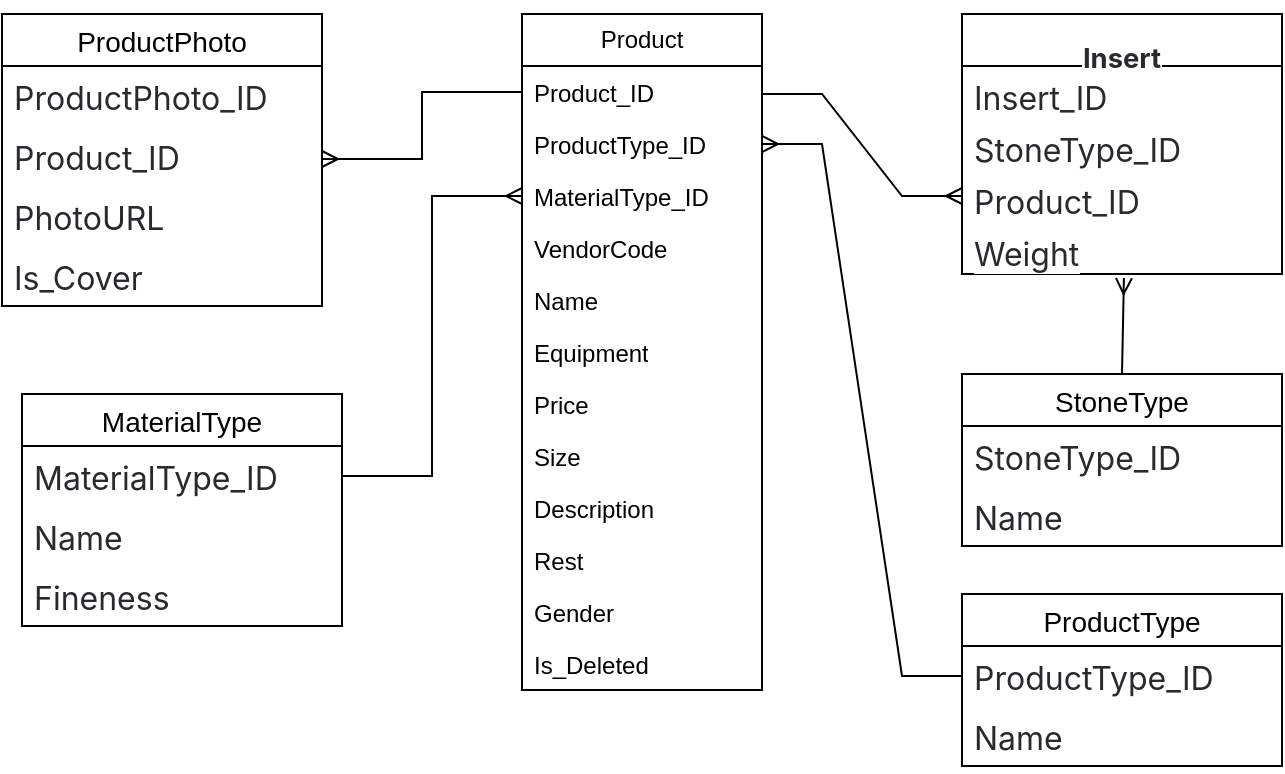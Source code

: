 <mxfile version="26.2.14">
  <diagram name="Страница — 1" id="51V-L8_QWCXgiba7Uz8u">
    <mxGraphModel dx="1426" dy="777" grid="1" gridSize="10" guides="1" tooltips="1" connect="1" arrows="1" fold="1" page="1" pageScale="1" pageWidth="827" pageHeight="1169" math="0" shadow="0">
      <root>
        <mxCell id="0" />
        <mxCell id="1" parent="0" />
        <mxCell id="J1NONQbhXP_OTNXAZTff-1" value="Product" style="swimlane;fontStyle=0;childLayout=stackLayout;horizontal=1;startSize=26;fillColor=none;horizontalStack=0;resizeParent=1;resizeParentMax=0;resizeLast=0;collapsible=1;marginBottom=0;whiteSpace=wrap;html=1;" vertex="1" parent="1">
          <mxGeometry x="290" y="130" width="120" height="338" as="geometry" />
        </mxCell>
        <mxCell id="J1NONQbhXP_OTNXAZTff-2" value="Product_ID&lt;span style=&quot;white-space: pre;&quot;&gt;&#x9;&lt;/span&gt;&lt;div&gt;&lt;br&gt;&lt;/div&gt;" style="text;strokeColor=none;fillColor=none;align=left;verticalAlign=top;spacingLeft=4;spacingRight=4;overflow=hidden;rotatable=0;points=[[0,0.5],[1,0.5]];portConstraint=eastwest;whiteSpace=wrap;html=1;" vertex="1" parent="J1NONQbhXP_OTNXAZTff-1">
          <mxGeometry y="26" width="120" height="26" as="geometry" />
        </mxCell>
        <mxCell id="J1NONQbhXP_OTNXAZTff-3" value="ProductType_ID" style="text;strokeColor=none;fillColor=none;align=left;verticalAlign=top;spacingLeft=4;spacingRight=4;overflow=hidden;rotatable=0;points=[[0,0.5],[1,0.5]];portConstraint=eastwest;whiteSpace=wrap;html=1;" vertex="1" parent="J1NONQbhXP_OTNXAZTff-1">
          <mxGeometry y="52" width="120" height="26" as="geometry" />
        </mxCell>
        <mxCell id="J1NONQbhXP_OTNXAZTff-4" value="MaterialType_ID" style="text;strokeColor=none;fillColor=none;align=left;verticalAlign=top;spacingLeft=4;spacingRight=4;overflow=hidden;rotatable=0;points=[[0,0.5],[1,0.5]];portConstraint=eastwest;whiteSpace=wrap;html=1;" vertex="1" parent="J1NONQbhXP_OTNXAZTff-1">
          <mxGeometry y="78" width="120" height="26" as="geometry" />
        </mxCell>
        <mxCell id="J1NONQbhXP_OTNXAZTff-10" value="VendorCode" style="text;strokeColor=none;fillColor=none;align=left;verticalAlign=top;spacingLeft=4;spacingRight=4;overflow=hidden;rotatable=0;points=[[0,0.5],[1,0.5]];portConstraint=eastwest;whiteSpace=wrap;html=1;" vertex="1" parent="J1NONQbhXP_OTNXAZTff-1">
          <mxGeometry y="104" width="120" height="26" as="geometry" />
        </mxCell>
        <mxCell id="J1NONQbhXP_OTNXAZTff-9" value="Name" style="text;strokeColor=none;fillColor=none;align=left;verticalAlign=top;spacingLeft=4;spacingRight=4;overflow=hidden;rotatable=0;points=[[0,0.5],[1,0.5]];portConstraint=eastwest;whiteSpace=wrap;html=1;" vertex="1" parent="J1NONQbhXP_OTNXAZTff-1">
          <mxGeometry y="130" width="120" height="26" as="geometry" />
        </mxCell>
        <mxCell id="J1NONQbhXP_OTNXAZTff-17" value="Equipment" style="text;strokeColor=none;fillColor=none;align=left;verticalAlign=top;spacingLeft=4;spacingRight=4;overflow=hidden;rotatable=0;points=[[0,0.5],[1,0.5]];portConstraint=eastwest;whiteSpace=wrap;html=1;" vertex="1" parent="J1NONQbhXP_OTNXAZTff-1">
          <mxGeometry y="156" width="120" height="26" as="geometry" />
        </mxCell>
        <mxCell id="J1NONQbhXP_OTNXAZTff-16" value="Price" style="text;strokeColor=none;fillColor=none;align=left;verticalAlign=top;spacingLeft=4;spacingRight=4;overflow=hidden;rotatable=0;points=[[0,0.5],[1,0.5]];portConstraint=eastwest;whiteSpace=wrap;html=1;" vertex="1" parent="J1NONQbhXP_OTNXAZTff-1">
          <mxGeometry y="182" width="120" height="26" as="geometry" />
        </mxCell>
        <mxCell id="J1NONQbhXP_OTNXAZTff-15" value="Size" style="text;strokeColor=none;fillColor=none;align=left;verticalAlign=top;spacingLeft=4;spacingRight=4;overflow=hidden;rotatable=0;points=[[0,0.5],[1,0.5]];portConstraint=eastwest;whiteSpace=wrap;html=1;" vertex="1" parent="J1NONQbhXP_OTNXAZTff-1">
          <mxGeometry y="208" width="120" height="26" as="geometry" />
        </mxCell>
        <mxCell id="J1NONQbhXP_OTNXAZTff-14" value="Description" style="text;strokeColor=none;fillColor=none;align=left;verticalAlign=top;spacingLeft=4;spacingRight=4;overflow=hidden;rotatable=0;points=[[0,0.5],[1,0.5]];portConstraint=eastwest;whiteSpace=wrap;html=1;" vertex="1" parent="J1NONQbhXP_OTNXAZTff-1">
          <mxGeometry y="234" width="120" height="26" as="geometry" />
        </mxCell>
        <mxCell id="J1NONQbhXP_OTNXAZTff-13" value="Rest" style="text;strokeColor=none;fillColor=none;align=left;verticalAlign=top;spacingLeft=4;spacingRight=4;overflow=hidden;rotatable=0;points=[[0,0.5],[1,0.5]];portConstraint=eastwest;whiteSpace=wrap;html=1;" vertex="1" parent="J1NONQbhXP_OTNXAZTff-1">
          <mxGeometry y="260" width="120" height="26" as="geometry" />
        </mxCell>
        <mxCell id="J1NONQbhXP_OTNXAZTff-12" value="Gender" style="text;strokeColor=none;fillColor=none;align=left;verticalAlign=top;spacingLeft=4;spacingRight=4;overflow=hidden;rotatable=0;points=[[0,0.5],[1,0.5]];portConstraint=eastwest;whiteSpace=wrap;html=1;" vertex="1" parent="J1NONQbhXP_OTNXAZTff-1">
          <mxGeometry y="286" width="120" height="26" as="geometry" />
        </mxCell>
        <mxCell id="J1NONQbhXP_OTNXAZTff-11" value="Is_Deleted" style="text;strokeColor=none;fillColor=none;align=left;verticalAlign=top;spacingLeft=4;spacingRight=4;overflow=hidden;rotatable=0;points=[[0,0.5],[1,0.5]];portConstraint=eastwest;whiteSpace=wrap;html=1;" vertex="1" parent="J1NONQbhXP_OTNXAZTff-1">
          <mxGeometry y="312" width="120" height="26" as="geometry" />
        </mxCell>
        <mxCell id="J1NONQbhXP_OTNXAZTff-18" value="ProductPhoto" style="swimlane;fontStyle=0;childLayout=stackLayout;horizontal=1;startSize=26;horizontalStack=0;resizeParent=1;resizeParentMax=0;resizeLast=0;collapsible=1;marginBottom=0;align=center;fontSize=14;" vertex="1" parent="1">
          <mxGeometry x="30" y="130" width="160" height="146" as="geometry" />
        </mxCell>
        <mxCell id="J1NONQbhXP_OTNXAZTff-19" value="&lt;span style=&quot;color: rgb(41, 42, 46); font-family: ui-sans-serif, -apple-system, BlinkMacSystemFont, &amp;quot;Segoe UI&amp;quot;, Ubuntu, &amp;quot;Helvetica Neue&amp;quot;, sans-serif; font-size: 16px; white-space-collapse: preserve; background-color: rgb(255, 255, 255);&quot;&gt;ProductPhoto_ID&lt;/span&gt;" style="text;strokeColor=none;fillColor=none;spacingLeft=4;spacingRight=4;overflow=hidden;rotatable=0;points=[[0,0.5],[1,0.5]];portConstraint=eastwest;fontSize=12;whiteSpace=wrap;html=1;" vertex="1" parent="J1NONQbhXP_OTNXAZTff-18">
          <mxGeometry y="26" width="160" height="30" as="geometry" />
        </mxCell>
        <mxCell id="J1NONQbhXP_OTNXAZTff-20" value="&lt;span style=&quot;color: rgb(41, 42, 46); font-family: ui-sans-serif, -apple-system, BlinkMacSystemFont, &amp;quot;Segoe UI&amp;quot;, Ubuntu, &amp;quot;Helvetica Neue&amp;quot;, sans-serif; font-size: 16px; white-space-collapse: preserve; background-color: rgb(255, 255, 255);&quot;&gt;Product_ID&lt;/span&gt;" style="text;strokeColor=none;fillColor=none;spacingLeft=4;spacingRight=4;overflow=hidden;rotatable=0;points=[[0,0.5],[1,0.5]];portConstraint=eastwest;fontSize=12;whiteSpace=wrap;html=1;" vertex="1" parent="J1NONQbhXP_OTNXAZTff-18">
          <mxGeometry y="56" width="160" height="30" as="geometry" />
        </mxCell>
        <mxCell id="J1NONQbhXP_OTNXAZTff-21" value="&lt;span style=&quot;color: rgb(41, 42, 46); font-family: ui-sans-serif, -apple-system, BlinkMacSystemFont, &amp;quot;Segoe UI&amp;quot;, Ubuntu, &amp;quot;Helvetica Neue&amp;quot;, sans-serif; font-size: 16px; white-space-collapse: preserve; background-color: rgb(255, 255, 255);&quot;&gt;PhotoURL&lt;/span&gt;" style="text;strokeColor=none;fillColor=none;spacingLeft=4;spacingRight=4;overflow=hidden;rotatable=0;points=[[0,0.5],[1,0.5]];portConstraint=eastwest;fontSize=12;whiteSpace=wrap;html=1;" vertex="1" parent="J1NONQbhXP_OTNXAZTff-18">
          <mxGeometry y="86" width="160" height="30" as="geometry" />
        </mxCell>
        <mxCell id="J1NONQbhXP_OTNXAZTff-22" value="&lt;span style=&quot;color: rgb(41, 42, 46); font-family: ui-sans-serif, -apple-system, BlinkMacSystemFont, &amp;quot;Segoe UI&amp;quot;, Ubuntu, &amp;quot;Helvetica Neue&amp;quot;, sans-serif; font-size: 16px; white-space-collapse: preserve; background-color: rgb(255, 255, 255);&quot;&gt;Is_Cover&lt;/span&gt;" style="text;strokeColor=none;fillColor=none;spacingLeft=4;spacingRight=4;overflow=hidden;rotatable=0;points=[[0,0.5],[1,0.5]];portConstraint=eastwest;fontSize=12;whiteSpace=wrap;html=1;" vertex="1" parent="J1NONQbhXP_OTNXAZTff-18">
          <mxGeometry y="116" width="160" height="30" as="geometry" />
        </mxCell>
        <mxCell id="J1NONQbhXP_OTNXAZTff-28" value="&lt;h3 style=&quot;padding: 0px; margin: 1.312em 0px 0px; font-variant-numeric: normal; font-variant-east-asian: normal; font-variant-alternates: normal; font-size-adjust: none; font-kerning: auto; font-optical-sizing: auto; font-feature-settings: normal; font-variation-settings: normal; font-variant-position: normal; font-variant-emoji: normal; font-stretch: normal; font-size: 1.142em; line-height: 1.5; font-family: ui-sans-serif, -apple-system, BlinkMacSystemFont, &amp;quot;Segoe UI&amp;quot;, Ubuntu, &amp;quot;Helvetica Neue&amp;quot;, sans-serif; color: rgb(41, 42, 46); scroll-margin-top: 56px; text-align: start; white-space-collapse: preserve; background-color: rgb(255, 255, 255);&quot; data-renderer-start-pos=&quot;1202&quot; id=&quot;Вставки-(Insert)&quot;&gt;Insert&lt;/h3&gt;" style="swimlane;fontStyle=0;childLayout=stackLayout;horizontal=1;startSize=26;fillColor=none;horizontalStack=0;resizeParent=1;resizeParentMax=0;resizeLast=0;collapsible=1;marginBottom=0;whiteSpace=wrap;html=1;" vertex="1" parent="1">
          <mxGeometry x="510" y="130" width="160" height="130" as="geometry" />
        </mxCell>
        <mxCell id="J1NONQbhXP_OTNXAZTff-29" value="&lt;span style=&quot;color: rgb(41, 42, 46); font-family: ui-sans-serif, -apple-system, BlinkMacSystemFont, &amp;quot;Segoe UI&amp;quot;, Ubuntu, &amp;quot;Helvetica Neue&amp;quot;, sans-serif; font-size: 16px; white-space-collapse: preserve; background-color: rgb(255, 255, 255);&quot;&gt;Insert_ID&lt;/span&gt;" style="text;strokeColor=none;fillColor=none;align=left;verticalAlign=top;spacingLeft=4;spacingRight=4;overflow=hidden;rotatable=0;points=[[0,0.5],[1,0.5]];portConstraint=eastwest;whiteSpace=wrap;html=1;" vertex="1" parent="J1NONQbhXP_OTNXAZTff-28">
          <mxGeometry y="26" width="160" height="26" as="geometry" />
        </mxCell>
        <mxCell id="J1NONQbhXP_OTNXAZTff-30" value="&lt;span style=&quot;color: rgb(41, 42, 46); font-family: ui-sans-serif, -apple-system, BlinkMacSystemFont, &amp;quot;Segoe UI&amp;quot;, Ubuntu, &amp;quot;Helvetica Neue&amp;quot;, sans-serif; font-size: 16px; white-space-collapse: preserve; background-color: rgb(255, 255, 255);&quot;&gt;StoneType_ID&lt;/span&gt;" style="text;strokeColor=none;fillColor=none;align=left;verticalAlign=top;spacingLeft=4;spacingRight=4;overflow=hidden;rotatable=0;points=[[0,0.5],[1,0.5]];portConstraint=eastwest;whiteSpace=wrap;html=1;" vertex="1" parent="J1NONQbhXP_OTNXAZTff-28">
          <mxGeometry y="52" width="160" height="26" as="geometry" />
        </mxCell>
        <mxCell id="J1NONQbhXP_OTNXAZTff-31" value="&lt;span style=&quot;color: rgb(41, 42, 46); font-family: ui-sans-serif, -apple-system, BlinkMacSystemFont, &amp;quot;Segoe UI&amp;quot;, Ubuntu, &amp;quot;Helvetica Neue&amp;quot;, sans-serif; font-size: 16px; white-space-collapse: preserve; background-color: rgb(255, 255, 255);&quot;&gt;Product_ID&lt;/span&gt;" style="text;strokeColor=none;fillColor=none;align=left;verticalAlign=top;spacingLeft=4;spacingRight=4;overflow=hidden;rotatable=0;points=[[0,0.5],[1,0.5]];portConstraint=eastwest;whiteSpace=wrap;html=1;" vertex="1" parent="J1NONQbhXP_OTNXAZTff-28">
          <mxGeometry y="78" width="160" height="26" as="geometry" />
        </mxCell>
        <mxCell id="J1NONQbhXP_OTNXAZTff-32" value="&lt;span style=&quot;color: rgb(41, 42, 46); font-family: ui-sans-serif, -apple-system, BlinkMacSystemFont, &amp;quot;Segoe UI&amp;quot;, Ubuntu, &amp;quot;Helvetica Neue&amp;quot;, sans-serif; font-size: 16px; white-space-collapse: preserve; background-color: rgb(255, 255, 255);&quot;&gt;Weight&lt;/span&gt;" style="text;strokeColor=none;fillColor=none;align=left;verticalAlign=top;spacingLeft=4;spacingRight=4;overflow=hidden;rotatable=0;points=[[0,0.5],[1,0.5]];portConstraint=eastwest;whiteSpace=wrap;html=1;" vertex="1" parent="J1NONQbhXP_OTNXAZTff-28">
          <mxGeometry y="104" width="160" height="26" as="geometry" />
        </mxCell>
        <mxCell id="J1NONQbhXP_OTNXAZTff-33" value="StoneType" style="swimlane;fontStyle=0;childLayout=stackLayout;horizontal=1;startSize=26;horizontalStack=0;resizeParent=1;resizeParentMax=0;resizeLast=0;collapsible=1;marginBottom=0;align=center;fontSize=14;" vertex="1" parent="1">
          <mxGeometry x="510" y="310" width="160" height="86" as="geometry" />
        </mxCell>
        <mxCell id="J1NONQbhXP_OTNXAZTff-34" value="&lt;span style=&quot;color: rgb(41, 42, 46); font-family: ui-sans-serif, -apple-system, BlinkMacSystemFont, &amp;quot;Segoe UI&amp;quot;, Ubuntu, &amp;quot;Helvetica Neue&amp;quot;, sans-serif; font-size: 16px; white-space-collapse: preserve; background-color: rgb(255, 255, 255);&quot;&gt;StoneType_ID&lt;/span&gt;" style="text;strokeColor=none;fillColor=none;spacingLeft=4;spacingRight=4;overflow=hidden;rotatable=0;points=[[0,0.5],[1,0.5]];portConstraint=eastwest;fontSize=12;whiteSpace=wrap;html=1;" vertex="1" parent="J1NONQbhXP_OTNXAZTff-33">
          <mxGeometry y="26" width="160" height="30" as="geometry" />
        </mxCell>
        <mxCell id="J1NONQbhXP_OTNXAZTff-35" value="&lt;span style=&quot;color: rgb(41, 42, 46); font-family: ui-sans-serif, -apple-system, BlinkMacSystemFont, &amp;quot;Segoe UI&amp;quot;, Ubuntu, &amp;quot;Helvetica Neue&amp;quot;, sans-serif; font-size: 16px; white-space-collapse: preserve; background-color: rgb(255, 255, 255);&quot;&gt;Name&lt;/span&gt;" style="text;strokeColor=none;fillColor=none;spacingLeft=4;spacingRight=4;overflow=hidden;rotatable=0;points=[[0,0.5],[1,0.5]];portConstraint=eastwest;fontSize=12;whiteSpace=wrap;html=1;" vertex="1" parent="J1NONQbhXP_OTNXAZTff-33">
          <mxGeometry y="56" width="160" height="30" as="geometry" />
        </mxCell>
        <mxCell id="J1NONQbhXP_OTNXAZTff-37" value="ProductType" style="swimlane;fontStyle=0;childLayout=stackLayout;horizontal=1;startSize=26;horizontalStack=0;resizeParent=1;resizeParentMax=0;resizeLast=0;collapsible=1;marginBottom=0;align=center;fontSize=14;" vertex="1" parent="1">
          <mxGeometry x="510" y="420" width="160" height="86" as="geometry" />
        </mxCell>
        <mxCell id="J1NONQbhXP_OTNXAZTff-38" value="&lt;span style=&quot;color: rgb(41, 42, 46); font-family: ui-sans-serif, -apple-system, BlinkMacSystemFont, &amp;quot;Segoe UI&amp;quot;, Ubuntu, &amp;quot;Helvetica Neue&amp;quot;, sans-serif; font-size: 16px; white-space-collapse: preserve; background-color: rgb(255, 255, 255);&quot;&gt;ProductType_ID&lt;/span&gt;" style="text;strokeColor=none;fillColor=none;spacingLeft=4;spacingRight=4;overflow=hidden;rotatable=0;points=[[0,0.5],[1,0.5]];portConstraint=eastwest;fontSize=12;whiteSpace=wrap;html=1;" vertex="1" parent="J1NONQbhXP_OTNXAZTff-37">
          <mxGeometry y="26" width="160" height="30" as="geometry" />
        </mxCell>
        <mxCell id="J1NONQbhXP_OTNXAZTff-39" value="&lt;span style=&quot;color: rgb(41, 42, 46); font-family: ui-sans-serif, -apple-system, BlinkMacSystemFont, &amp;quot;Segoe UI&amp;quot;, Ubuntu, &amp;quot;Helvetica Neue&amp;quot;, sans-serif; font-size: 16px; white-space-collapse: preserve; background-color: rgb(255, 255, 255);&quot;&gt;Name&lt;/span&gt;" style="text;strokeColor=none;fillColor=none;spacingLeft=4;spacingRight=4;overflow=hidden;rotatable=0;points=[[0,0.5],[1,0.5]];portConstraint=eastwest;fontSize=12;whiteSpace=wrap;html=1;" vertex="1" parent="J1NONQbhXP_OTNXAZTff-37">
          <mxGeometry y="56" width="160" height="30" as="geometry" />
        </mxCell>
        <mxCell id="J1NONQbhXP_OTNXAZTff-44" value="MaterialType" style="swimlane;fontStyle=0;childLayout=stackLayout;horizontal=1;startSize=26;horizontalStack=0;resizeParent=1;resizeParentMax=0;resizeLast=0;collapsible=1;marginBottom=0;align=center;fontSize=14;" vertex="1" parent="1">
          <mxGeometry x="40" y="320" width="160" height="116" as="geometry" />
        </mxCell>
        <mxCell id="J1NONQbhXP_OTNXAZTff-45" value="&lt;span style=&quot;color: rgb(41, 42, 46); font-family: ui-sans-serif, -apple-system, BlinkMacSystemFont, &amp;quot;Segoe UI&amp;quot;, Ubuntu, &amp;quot;Helvetica Neue&amp;quot;, sans-serif; font-size: 16px; white-space-collapse: preserve; background-color: rgb(255, 255, 255);&quot;&gt;MaterialType_ID&lt;/span&gt;" style="text;strokeColor=none;fillColor=none;spacingLeft=4;spacingRight=4;overflow=hidden;rotatable=0;points=[[0,0.5],[1,0.5]];portConstraint=eastwest;fontSize=12;whiteSpace=wrap;html=1;" vertex="1" parent="J1NONQbhXP_OTNXAZTff-44">
          <mxGeometry y="26" width="160" height="30" as="geometry" />
        </mxCell>
        <mxCell id="J1NONQbhXP_OTNXAZTff-46" value="&lt;span style=&quot;color: rgb(41, 42, 46); font-family: ui-sans-serif, -apple-system, BlinkMacSystemFont, &amp;quot;Segoe UI&amp;quot;, Ubuntu, &amp;quot;Helvetica Neue&amp;quot;, sans-serif; font-size: 16px; white-space-collapse: preserve; background-color: rgb(255, 255, 255);&quot;&gt;Name&lt;/span&gt;" style="text;strokeColor=none;fillColor=none;spacingLeft=4;spacingRight=4;overflow=hidden;rotatable=0;points=[[0,0.5],[1,0.5]];portConstraint=eastwest;fontSize=12;whiteSpace=wrap;html=1;" vertex="1" parent="J1NONQbhXP_OTNXAZTff-44">
          <mxGeometry y="56" width="160" height="30" as="geometry" />
        </mxCell>
        <mxCell id="J1NONQbhXP_OTNXAZTff-47" value="&lt;span style=&quot;color: rgb(41, 42, 46); font-family: ui-sans-serif, -apple-system, BlinkMacSystemFont, &amp;quot;Segoe UI&amp;quot;, Ubuntu, &amp;quot;Helvetica Neue&amp;quot;, sans-serif; font-size: 16px; white-space-collapse: preserve; background-color: rgb(255, 255, 255);&quot;&gt;Fineness&lt;/span&gt;" style="text;strokeColor=none;fillColor=none;spacingLeft=4;spacingRight=4;overflow=hidden;rotatable=0;points=[[0,0.5],[1,0.5]];portConstraint=eastwest;fontSize=12;whiteSpace=wrap;html=1;" vertex="1" parent="J1NONQbhXP_OTNXAZTff-44">
          <mxGeometry y="86" width="160" height="30" as="geometry" />
        </mxCell>
        <mxCell id="J1NONQbhXP_OTNXAZTff-49" value="" style="edgeStyle=entityRelationEdgeStyle;fontSize=12;html=1;endArrow=ERmany;rounded=0;entryX=0;entryY=0.5;entryDx=0;entryDy=0;endFill=0;" edge="1" parent="1" target="J1NONQbhXP_OTNXAZTff-31">
          <mxGeometry width="100" height="100" relative="1" as="geometry">
            <mxPoint x="410" y="170" as="sourcePoint" />
            <mxPoint x="500" y="303.5" as="targetPoint" />
            <Array as="points">
              <mxPoint x="450" y="303.5" />
            </Array>
          </mxGeometry>
        </mxCell>
        <mxCell id="J1NONQbhXP_OTNXAZTff-53" value="" style="endArrow=none;html=1;rounded=0;endFill=0;entryX=0.5;entryY=0;entryDx=0;entryDy=0;exitX=0.506;exitY=1.077;exitDx=0;exitDy=0;exitPerimeter=0;startArrow=ERmany;startFill=0;" edge="1" parent="1" source="J1NONQbhXP_OTNXAZTff-32" target="J1NONQbhXP_OTNXAZTff-33">
          <mxGeometry relative="1" as="geometry">
            <mxPoint x="590" y="370" as="sourcePoint" />
            <mxPoint x="590" y="425" as="targetPoint" />
          </mxGeometry>
        </mxCell>
        <mxCell id="J1NONQbhXP_OTNXAZTff-54" value="" style="edgeStyle=entityRelationEdgeStyle;fontSize=12;html=1;endArrow=none;rounded=0;entryX=0;entryY=0.5;entryDx=0;entryDy=0;endFill=0;exitX=1;exitY=0.5;exitDx=0;exitDy=0;startFill=0;startArrow=ERmany;" edge="1" parent="1" source="J1NONQbhXP_OTNXAZTff-3" target="J1NONQbhXP_OTNXAZTff-38">
          <mxGeometry width="100" height="100" relative="1" as="geometry">
            <mxPoint x="410" y="180" as="sourcePoint" />
            <mxPoint x="509.04" y="349.008" as="targetPoint" />
            <Array as="points">
              <mxPoint x="460" y="420" />
            </Array>
          </mxGeometry>
        </mxCell>
        <mxCell id="J1NONQbhXP_OTNXAZTff-61" value="" style="endArrow=ERmany;html=1;rounded=0;edgeStyle=orthogonalEdgeStyle;exitX=1;exitY=0.5;exitDx=0;exitDy=0;entryX=0;entryY=0.5;entryDx=0;entryDy=0;startArrow=none;startFill=0;endFill=0;" edge="1" parent="1" source="J1NONQbhXP_OTNXAZTff-45" target="J1NONQbhXP_OTNXAZTff-4">
          <mxGeometry relative="1" as="geometry">
            <mxPoint x="120" y="216" as="sourcePoint" />
            <mxPoint x="280" y="216" as="targetPoint" />
          </mxGeometry>
        </mxCell>
        <mxCell id="J1NONQbhXP_OTNXAZTff-63" value="" style="endArrow=none;html=1;rounded=0;entryX=0;entryY=0.5;entryDx=0;entryDy=0;edgeStyle=elbowEdgeStyle;startArrow=ERmany;startFill=0;" edge="1" parent="1" target="J1NONQbhXP_OTNXAZTff-2">
          <mxGeometry relative="1" as="geometry">
            <mxPoint x="190" y="202.5" as="sourcePoint" />
            <mxPoint x="280" y="203" as="targetPoint" />
          </mxGeometry>
        </mxCell>
      </root>
    </mxGraphModel>
  </diagram>
</mxfile>
